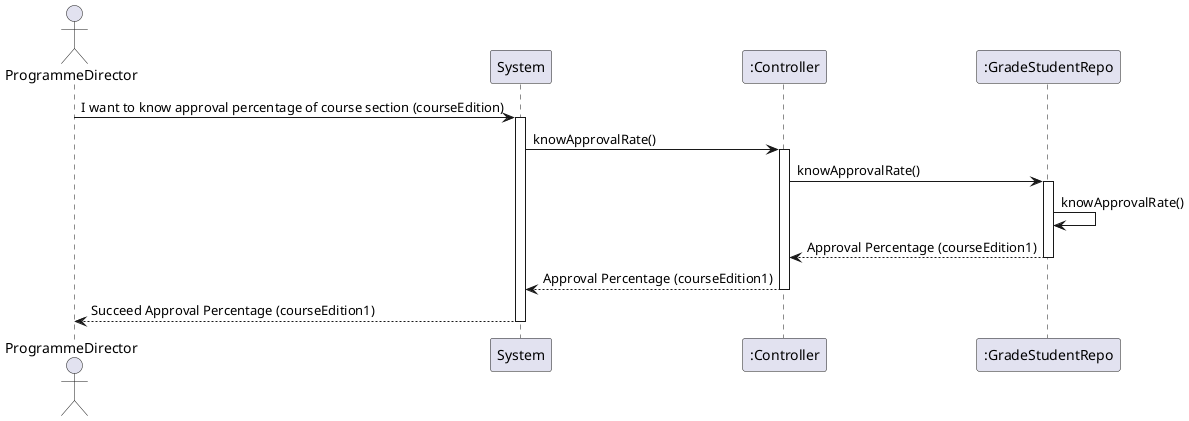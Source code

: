@startuml
actor ProgrammeDirector

participant "System" as S
participant ":Controller" as C
participant ":GradeStudentRepo" as GSR

ProgrammeDirector -> S : I want to know approval percentage of course section (courseEdition)
activate S
S -> C : knowApprovalRate()
activate C
C -> GSR : knowApprovalRate()
activate GSR
GSR -> GSR : knowApprovalRate()
GSR --> C : Approval Percentage (courseEdition1)
deactivate GSR
C --> S : Approval Percentage (courseEdition1)
deactivate C
S --> ProgrammeDirector : Succeed Approval Percentage (courseEdition1)
deactivate S

@enduml
